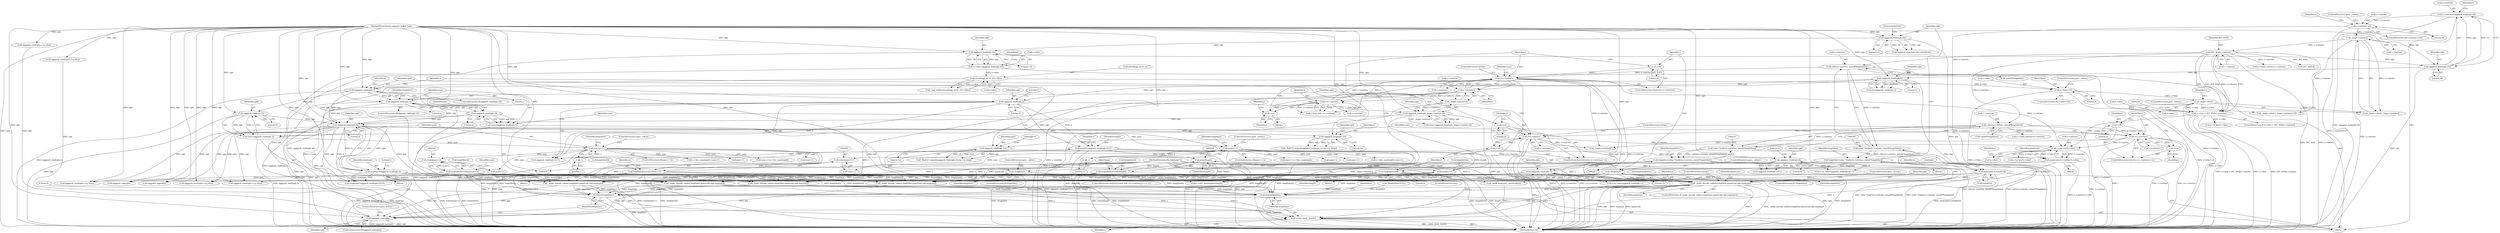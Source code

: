 digraph "1_Android_eeb4e45d5683f88488c083ecf142dc89bc3f0b47_8@pointer" {
"1000970" [label="(Call,_make_decode_table(s,lengthlist,quantvals,opb,maptype))"];
"1000143" [label="(Call,memset(s,0,sizeof(*s)))"];
"1000130" [label="(MethodParameterIn,codebook *s)"];
"1000404" [label="(Call,!lengthlist)"];
"1000392" [label="(Call,lengthlist=(char *)calloc(s->entries, sizeof(*lengthlist)))"];
"1000394" [label="(Call,(char *)calloc(s->entries, sizeof(*lengthlist)))"];
"1000396" [label="(Call,calloc(s->entries, sizeof(*lengthlist)))"];
"1000220" [label="(Call,INT_MAX/s->entries)"];
"1000209" [label="(Call,_ilog(s->entries))"];
"1000189" [label="(Call,s->entries<=0)"];
"1000181" [label="(Call,s->entries=oggpack_read(opb,24))"];
"1000185" [label="(Call,oggpack_read(opb,24))"];
"1000160" [label="(Call,oggpack_read(opb,16))"];
"1000151" [label="(Call,oggpack_read(opb,24))"];
"1000129" [label="(MethodParameterIn,oggpack_buffer *opb)"];
"1000350" [label="(Call,lengthlist[i]=(char)(num+1))"];
"1000354" [label="(Call,(char)(num+1))"];
"1000345" [label="(Call,num==-1)"];
"1000339" [label="(Call,num=oggpack_read(opb,5))"];
"1000341" [label="(Call,oggpack_read(opb,5))"];
"1000250" [label="(Call,oggpack_read(opb,1))"];
"1000229" [label="(Call,oggpack_read(opb,1))"];
"1000347" [label="(Call,-1)"];
"1000283" [label="(Call,lengthlist[i]=(char)(num+1))"];
"1000287" [label="(Call,(char)(num+1))"];
"1000278" [label="(Call,num==-1)"];
"1000272" [label="(Call,num=oggpack_read(opb,5))"];
"1000274" [label="(Call,oggpack_read(opb,5))"];
"1000267" [label="(Call,oggpack_read(opb,1))"];
"1000280" [label="(Call,-1)"];
"1000312" [label="(Call,lengthlist[i]=0)"];
"1000451" [label="(Call,lengthlist[i]=(char)length)"];
"1000455" [label="(Call,(char)length)"];
"1000378" [label="(Call,length=oggpack_read(opb,5)+1)"];
"1000381" [label="(Call,oggpack_read(opb,5))"];
"1000463" [label="(Call,length++)"];
"1000246" [label="(Call,!lengthlist)"];
"1000234" [label="(Call,lengthlist=(char *)calloc(s->entries, sizeof(*lengthlist)))"];
"1000236" [label="(Call,(char *)calloc(s->entries, sizeof(*lengthlist)))"];
"1000238" [label="(Call,calloc(s->entries, sizeof(*lengthlist)))"];
"1000902" [label="(Call,quantvals=s->entries*s->dim)"];
"1000904" [label="(Call,s->entries*s->dim)"];
"1000258" [label="(Call,i<s->entries)"];
"1000263" [label="(Call,i++)"];
"1000255" [label="(Call,i=0)"];
"1000330" [label="(Call,i<s->entries)"];
"1000335" [label="(Call,i++)"];
"1000327" [label="(Call,i=0)"];
"1000411" [label="(Call,i<s->entries)"];
"1000441" [label="(Call,i<s->entries)"];
"1000423" [label="(Call,s->entries-i)"];
"1000449" [label="(Call,i++)"];
"1000408" [label="(Call,i=0)"];
"1000216" [label="(Call,s->dim > INT_MAX/s->entries)"];
"1000205" [label="(Call,_ilog(s->dim))"];
"1000196" [label="(Call,s->dim<=0)"];
"1000168" [label="(Call,sizeof(ogg_int32_t)*s->dim)"];
"1000156" [label="(Call,s->dim=oggpack_read(opb,16))"];
"1000514" [label="(Call,oggpack_read(opb,1))"];
"1000506" [label="(Call,oggpack_read(opb,4))"];
"1000494" [label="(Call,oggpack_read(opb,32))"];
"1000482" [label="(Call,oggpack_read(opb,32))"];
"1000472" [label="(Call,oggpack_read(opb,4))"];
"1000420" [label="(Call,oggpack_read(opb,_ilog(s->entries-i)))"];
"1000422" [label="(Call,_ilog(s->entries-i))"];
"1000470" [label="(Call,maptype=oggpack_read(opb,4))"];
"1001157" [label="(Call,oggpack_eop(opb))"];
"1001160" [label="(Call,free(lengthlist))"];
"1001166" [label="(Call,vorbis_book_clear(s))"];
"1001168" [label="(Call,free(lengthlist))"];
"1000584" [label="(Call,_book_maptype1_quantvals(s))"];
"1000342" [label="(Identifier,opb)"];
"1000448" [label="(Identifier,j)"];
"1000316" [label="(Literal,0)"];
"1001160" [label="(Call,free(lengthlist))"];
"1000215" [label="(ControlStructure,if (s->dim > INT_MAX/s->entries))"];
"1000230" [label="(Identifier,opb)"];
"1000321" [label="(Identifier,s)"];
"1000222" [label="(Call,s->entries)"];
"1000153" [label="(Literal,24)"];
"1000350" [label="(Call,lengthlist[i]=(char)(num+1))"];
"1000235" [label="(Identifier,lengthlist)"];
"1000469" [label="(Call,(maptype=oggpack_read(opb,4))>0)"];
"1000236" [label="(Call,(char *)calloc(s->entries, sizeof(*lengthlist)))"];
"1000493" [label="(Call,_float32_unpack(oggpack_read(opb,32),&s->q_delp))"];
"1000472" [label="(Call,oggpack_read(opb,4))"];
"1000308" [label="(Call,num+1)"];
"1000458" [label="(Call,s->dec_maxlength=length)"];
"1000225" [label="(ControlStructure,goto _eofout;)"];
"1000247" [label="(Identifier,lengthlist)"];
"1000360" [label="(Call,num+1>s->dec_maxlength)"];
"1000506" [label="(Call,oggpack_read(opb,4))"];
"1000496" [label="(Literal,32)"];
"1001169" [label="(Identifier,lengthlist)"];
"1000216" [label="(Call,s->dim > INT_MAX/s->entries)"];
"1000400" [label="(Call,sizeof(*lengthlist))"];
"1000326" [label="(ControlStructure,for(i=0;i<s->entries;i++))"];
"1000171" [label="(Call,s->dim)"];
"1000154" [label="(Literal,0x564342)"];
"1000376" [label="(Block,)"];
"1000443" [label="(Call,s->entries)"];
"1000354" [label="(Call,(char)(num+1))"];
"1000234" [label="(Call,lengthlist=(char *)calloc(s->entries, sizeof(*lengthlist)))"];
"1000131" [label="(Block,)"];
"1000217" [label="(Call,s->dim)"];
"1000403" [label="(ControlStructure,if (!lengthlist))"];
"1000203" [label="(Call,_ilog(s->dim)+_ilog(s->entries)>24)"];
"1000250" [label="(Call,oggpack_read(opb,1))"];
"1000304" [label="(Call,s->dec_maxlength=num+1)"];
"1000285" [label="(Identifier,lengthlist)"];
"1000268" [label="(Identifier,opb)"];
"1000232" [label="(Block,)"];
"1000422" [label="(Call,_ilog(s->entries-i))"];
"1000471" [label="(Identifier,maptype)"];
"1000193" [label="(Literal,0)"];
"1000281" [label="(Literal,1)"];
"1000514" [label="(Call,oggpack_read(opb,1))"];
"1000145" [label="(Literal,0)"];
"1000392" [label="(Call,lengthlist=(char *)calloc(s->entries, sizeof(*lengthlist)))"];
"1000494" [label="(Call,oggpack_read(opb,32))"];
"1000277" [label="(ControlStructure,if(num==-1))"];
"1000255" [label="(Call,i=0)"];
"1000510" [label="(Call,s->q_seq=oggpack_read(opb,1))"];
"1000266" [label="(ControlStructure,if(oggpack_read(opb,1)))"];
"1000269" [label="(Literal,1)"];
"1000378" [label="(Call,length=oggpack_read(opb,5)+1)"];
"1000258" [label="(Call,i<s->entries)"];
"1000361" [label="(Call,num+1)"];
"1000455" [label="(Call,(char)length)"];
"1000413" [label="(Call,s->entries)"];
"1000406" [label="(ControlStructure,goto _eofout;)"];
"1000592" [label="(Call,s->q_bits*s->dim)"];
"1000473" [label="(Identifier,opb)"];
"1000396" [label="(Call,calloc(s->entries, sizeof(*lengthlist)))"];
"1000344" [label="(ControlStructure,if(num==-1))"];
"1000971" [label="(Identifier,s)"];
"1000345" [label="(Call,num==-1)"];
"1000420" [label="(Call,oggpack_read(opb,_ilog(s->entries-i)))"];
"1001021" [label="(Call,_make_decode_table(s,lengthlist,quantvals,opb,maptype))"];
"1000383" [label="(Literal,5)"];
"1000329" [label="(Literal,0)"];
"1001124" [label="(ControlStructure,break;)"];
"1000229" [label="(Call,oggpack_read(opb,1))"];
"1000272" [label="(Call,num=oggpack_read(opb,5))"];
"1000156" [label="(Call,s->dim=oggpack_read(opb,16))"];
"1000278" [label="(Call,num==-1)"];
"1000457" [label="(Identifier,length)"];
"1000335" [label="(Call,i++)"];
"1000501" [label="(Call,s->q_bits=oggpack_read(opb,4)+1)"];
"1000151" [label="(Call,oggpack_read(opb,24))"];
"1000446" [label="(Block,)"];
"1000495" [label="(Identifier,opb)"];
"1000348" [label="(Literal,1)"];
"1001161" [label="(Identifier,lengthlist)"];
"1000249" [label="(ControlStructure,if(oggpack_read(opb,1)))"];
"1000903" [label="(Identifier,quantvals)"];
"1000314" [label="(Identifier,lengthlist)"];
"1000347" [label="(Call,-1)"];
"1000836" [label="(Call,oggpack_eop(opb))"];
"1000165" [label="(Identifier,s)"];
"1001159" [label="(ControlStructure,goto _eofout;)"];
"1000187" [label="(Literal,24)"];
"1000573" [label="(Call,_make_decode_table(s,lengthlist,quantvals,opb,maptype))"];
"1000421" [label="(Identifier,opb)"];
"1000790" [label="(Call,oggpack_read(opb,s->q_bits))"];
"1000280" [label="(Call,-1)"];
"1000270" [label="(Block,)"];
"1000343" [label="(Literal,5)"];
"1000332" [label="(Call,s->entries)"];
"1000451" [label="(Call,lengthlist[i]=(char)length)"];
"1000679" [label="(Call,oggpack_read(opb,s->q_bits))"];
"1000264" [label="(Identifier,i)"];
"1000452" [label="(Call,lengthlist[i])"];
"1000393" [label="(Identifier,lengthlist)"];
"1000161" [label="(Identifier,opb)"];
"1000346" [label="(Identifier,num)"];
"1001177" [label="(MethodReturn,int)"];
"1000405" [label="(Identifier,lengthlist)"];
"1000182" [label="(Call,s->entries)"];
"1000381" [label="(Call,oggpack_read(opb,5))"];
"1000231" [label="(Literal,1)"];
"1000273" [label="(Identifier,num)"];
"1000464" [label="(Identifier,length)"];
"1000336" [label="(Identifier,i)"];
"1001163" [label="(Literal,0)"];
"1000130" [label="(MethodParameterIn,codebook *s)"];
"1000194" [label="(ControlStructure,goto _eofout;)"];
"1000129" [label="(MethodParameterIn,oggpack_buffer *opb)"];
"1000289" [label="(Call,num+1)"];
"1000407" [label="(ControlStructure,for(i=0;i<s->entries;))"];
"1000205" [label="(Call,_ilog(s->dim))"];
"1000284" [label="(Call,lengthlist[i])"];
"1000409" [label="(Identifier,i)"];
"1001166" [label="(Call,vorbis_book_clear(s))"];
"1000416" [label="(Block,)"];
"1000206" [label="(Call,s->dim)"];
"1001167" [label="(Identifier,s)"];
"1000211" [label="(Identifier,s)"];
"1000196" [label="(Call,s->dim<=0)"];
"1000152" [label="(Identifier,opb)"];
"1000424" [label="(Call,s->entries)"];
"1001168" [label="(Call,free(lengthlist))"];
"1000185" [label="(Call,oggpack_read(opb,24))"];
"1000474" [label="(Literal,4)"];
"1000475" [label="(Literal,0)"];
"1000221" [label="(Identifier,INT_MAX)"];
"1000340" [label="(Identifier,num)"];
"1000168" [label="(Call,sizeof(ogg_int32_t)*s->dim)"];
"1001172" [label="(Identifier,s)"];
"1000397" [label="(Call,s->entries)"];
"1000411" [label="(Call,i<s->entries)"];
"1000893" [label="(Call,_make_decode_table(s,lengthlist,quantvals,opb,maptype))"];
"1000830" [label="(Call,oggpack_read(opb,s->q_bits))"];
"1000220" [label="(Call,INT_MAX/s->entries)"];
"1000188" [label="(ControlStructure,if(s->entries<=0))"];
"1000463" [label="(Call,length++)"];
"1000259" [label="(Identifier,i)"];
"1000499" [label="(Identifier,s)"];
"1000419" [label="(Identifier,num)"];
"1000189" [label="(Call,s->entries<=0)"];
"1000162" [label="(Literal,16)"];
"1000902" [label="(Call,quantvals=s->entries*s->dim)"];
"1000283" [label="(Call,lengthlist[i]=(char)(num+1))"];
"1000367" [label="(Call,s->dec_maxlength=num+1)"];
"1000297" [label="(Call,num+1>s->dec_maxlength)"];
"1000973" [label="(Identifier,quantvals)"];
"1000470" [label="(Call,maptype=oggpack_read(opb,4))"];
"1000484" [label="(Literal,32)"];
"1000267" [label="(Call,oggpack_read(opb,1))"];
"1000294" [label="(Identifier,s)"];
"1000533" [label="(Block,)"];
"1000245" [label="(ControlStructure,if(!lengthlist))"];
"1000254" [label="(ControlStructure,for(i=0;i<s->entries;i++))"];
"1000915" [label="(Call,s->q_bits*s->dim)"];
"1000276" [label="(Literal,5)"];
"1000545" [label="(Call,_ilog(s->entries))"];
"1000439" [label="(Identifier,j)"];
"1000146" [label="(Call,sizeof(*s))"];
"1000150" [label="(Call,oggpack_read(opb,24)!=0x564342)"];
"1000190" [label="(Call,s->entries)"];
"1000279" [label="(Identifier,num)"];
"1000311" [label="(ControlStructure,else)"];
"1000387" [label="(Identifier,s)"];
"1000191" [label="(Identifier,s)"];
"1000327" [label="(Call,i=0)"];
"1000408" [label="(Call,i=0)"];
"1000385" [label="(Call,s->used_entries=s->entries)"];
"1000341" [label="(Call,oggpack_read(opb,5))"];
"1000433" [label="(ControlStructure,for(j=0;j<num && i<s->entries;j++,i++))"];
"1000465" [label="(ControlStructure,break;)"];
"1000437" [label="(Call,j<num && i<s->entries)"];
"1000169" [label="(Call,sizeof(ogg_int32_t))"];
"1000970" [label="(Call,_make_decode_table(s,lengthlist,quantvals,opb,maptype))"];
"1000207" [label="(Identifier,s)"];
"1000507" [label="(Identifier,opb)"];
"1000210" [label="(Call,s->entries)"];
"1000483" [label="(Identifier,opb)"];
"1000256" [label="(Identifier,i)"];
"1000337" [label="(Block,)"];
"1000160" [label="(Call,oggpack_read(opb,16))"];
"1000157" [label="(Call,s->dim)"];
"1000246" [label="(Call,!lengthlist)"];
"1000239" [label="(Call,s->entries)"];
"1000275" [label="(Identifier,opb)"];
"1000351" [label="(Call,lengthlist[i])"];
"1000382" [label="(Identifier,opb)"];
"1000195" [label="(ControlStructure,if(s->dim<=0))"];
"1000516" [label="(Literal,1)"];
"1000238" [label="(Call,calloc(s->entries, sizeof(*lengthlist)))"];
"1001158" [label="(Identifier,opb)"];
"1000976" [label="(ControlStructure,goto _errout;)"];
"1000356" [label="(Call,num+1)"];
"1000282" [label="(ControlStructure,goto _eofout;)"];
"1001119" [label="(Call,oggpack_read(opb,s->q_bits))"];
"1000362" [label="(Identifier,num)"];
"1000181" [label="(Call,s->entries=oggpack_read(opb,24))"];
"1000227" [label="(Call,(int)oggpack_read(opb,1))"];
"1000167" [label="(Call,_ogg_malloc(sizeof(ogg_int32_t)*s->dim))"];
"1000410" [label="(Literal,0)"];
"1000209" [label="(Call,_ilog(s->entries))"];
"1000394" [label="(Call,(char *)calloc(s->entries, sizeof(*lengthlist)))"];
"1000133" [label="(Call,*lengthlist=NULL)"];
"1000404" [label="(Call,!lengthlist)"];
"1000204" [label="(Call,_ilog(s->dim)+_ilog(s->entries))"];
"1000352" [label="(Identifier,lengthlist)"];
"1000974" [label="(Identifier,opb)"];
"1000186" [label="(Identifier,opb)"];
"1000349" [label="(ControlStructure,goto _eofout;)"];
"1000975" [label="(Identifier,maptype)"];
"1000904" [label="(Call,s->entries*s->dim)"];
"1000380" [label="(Call,oggpack_read(opb,5)+1)"];
"1000263" [label="(Call,i++)"];
"1000330" [label="(Call,i<s->entries)"];
"1000257" [label="(Literal,0)"];
"1000449" [label="(Call,i++)"];
"1000482" [label="(Call,oggpack_read(opb,32))"];
"1000312" [label="(Call,lengthlist[i]=0)"];
"1000908" [label="(Call,s->dim)"];
"1000905" [label="(Call,s->entries)"];
"1000384" [label="(Literal,1)"];
"1000328" [label="(Identifier,i)"];
"1000969" [label="(ControlStructure,if(_make_decode_table(s,lengthlist,quantvals,opb,maptype)))"];
"1000379" [label="(Identifier,length)"];
"1001157" [label="(Call,oggpack_eop(opb))"];
"1000252" [label="(Literal,1)"];
"1000339" [label="(Call,num=oggpack_read(opb,5))"];
"1000685" [label="(Call,oggpack_eop(opb))"];
"1000298" [label="(Call,num+1)"];
"1000313" [label="(Call,lengthlist[i])"];
"1000508" [label="(Literal,4)"];
"1000144" [label="(Identifier,s)"];
"1000371" [label="(Call,num+1)"];
"1000487" [label="(Identifier,s)"];
"1000441" [label="(Call,i<s->entries)"];
"1000201" [label="(ControlStructure,goto _eofout;)"];
"1000260" [label="(Call,s->entries)"];
"1000442" [label="(Identifier,i)"];
"1000427" [label="(Identifier,i)"];
"1000242" [label="(Call,sizeof(*lengthlist))"];
"1000509" [label="(Literal,1)"];
"1000319" [label="(Call,s->used_entries=s->entries)"];
"1000607" [label="(Call,INT_MAX-8)"];
"1000374" [label="(ControlStructure,break;)"];
"1000331" [label="(Identifier,i)"];
"1000274" [label="(Call,oggpack_read(opb,5))"];
"1000733" [label="(Call,_make_decode_table(s,lengthlist,quantvals,opb,maptype))"];
"1000505" [label="(Call,oggpack_read(opb,4)+1)"];
"1000287" [label="(Call,(char)(num+1))"];
"1000917" [label="(Identifier,s)"];
"1000423" [label="(Call,s->entries-i)"];
"1001087" [label="(Call,oggpack_read(opb,s->q_bits))"];
"1000198" [label="(Identifier,s)"];
"1000251" [label="(Identifier,opb)"];
"1000200" [label="(Literal,0)"];
"1000197" [label="(Call,s->dim)"];
"1000450" [label="(Identifier,i)"];
"1001156" [label="(ControlStructure,if(oggpack_eop(opb)))"];
"1000248" [label="(ControlStructure,goto _eofout;)"];
"1000481" [label="(Call,_float32_unpack(oggpack_read(opb,32),&s->q_minp))"];
"1000515" [label="(Identifier,opb)"];
"1000972" [label="(Identifier,lengthlist)"];
"1000418" [label="(Call,num=oggpack_read(opb,_ilog(s->entries-i)))"];
"1000412" [label="(Identifier,i)"];
"1000143" [label="(Call,memset(s,0,sizeof(*s)))"];
"1000970" -> "1000969"  [label="AST: "];
"1000970" -> "1000975"  [label="CFG: "];
"1000971" -> "1000970"  [label="AST: "];
"1000972" -> "1000970"  [label="AST: "];
"1000973" -> "1000970"  [label="AST: "];
"1000974" -> "1000970"  [label="AST: "];
"1000975" -> "1000970"  [label="AST: "];
"1000976" -> "1000970"  [label="CFG: "];
"1001124" -> "1000970"  [label="CFG: "];
"1000970" -> "1001177"  [label="DDG: opb"];
"1000970" -> "1001177"  [label="DDG: maptype"];
"1000970" -> "1001177"  [label="DDG: quantvals"];
"1000970" -> "1001177"  [label="DDG: s"];
"1000970" -> "1001177"  [label="DDG: _make_decode_table(s,lengthlist,quantvals,opb,maptype)"];
"1000143" -> "1000970"  [label="DDG: s"];
"1000130" -> "1000970"  [label="DDG: s"];
"1000404" -> "1000970"  [label="DDG: lengthlist"];
"1000350" -> "1000970"  [label="DDG: lengthlist[i]"];
"1000283" -> "1000970"  [label="DDG: lengthlist[i]"];
"1000312" -> "1000970"  [label="DDG: lengthlist[i]"];
"1000451" -> "1000970"  [label="DDG: lengthlist[i]"];
"1000246" -> "1000970"  [label="DDG: lengthlist"];
"1000902" -> "1000970"  [label="DDG: quantvals"];
"1000514" -> "1000970"  [label="DDG: opb"];
"1000472" -> "1000970"  [label="DDG: opb"];
"1000129" -> "1000970"  [label="DDG: opb"];
"1000470" -> "1000970"  [label="DDG: maptype"];
"1000970" -> "1001157"  [label="DDG: opb"];
"1000970" -> "1001160"  [label="DDG: lengthlist"];
"1000970" -> "1001166"  [label="DDG: s"];
"1000970" -> "1001168"  [label="DDG: lengthlist"];
"1000143" -> "1000131"  [label="AST: "];
"1000143" -> "1000146"  [label="CFG: "];
"1000144" -> "1000143"  [label="AST: "];
"1000145" -> "1000143"  [label="AST: "];
"1000146" -> "1000143"  [label="AST: "];
"1000152" -> "1000143"  [label="CFG: "];
"1000143" -> "1001177"  [label="DDG: memset(s,0,sizeof(*s))"];
"1000130" -> "1000143"  [label="DDG: s"];
"1000143" -> "1000573"  [label="DDG: s"];
"1000143" -> "1000584"  [label="DDG: s"];
"1000143" -> "1001021"  [label="DDG: s"];
"1000143" -> "1001166"  [label="DDG: s"];
"1000130" -> "1000128"  [label="AST: "];
"1000130" -> "1001177"  [label="DDG: s"];
"1000130" -> "1000573"  [label="DDG: s"];
"1000130" -> "1000584"  [label="DDG: s"];
"1000130" -> "1000733"  [label="DDG: s"];
"1000130" -> "1000893"  [label="DDG: s"];
"1000130" -> "1001021"  [label="DDG: s"];
"1000130" -> "1001166"  [label="DDG: s"];
"1000404" -> "1000403"  [label="AST: "];
"1000404" -> "1000405"  [label="CFG: "];
"1000405" -> "1000404"  [label="AST: "];
"1000406" -> "1000404"  [label="CFG: "];
"1000409" -> "1000404"  [label="CFG: "];
"1000404" -> "1001177"  [label="DDG: !lengthlist"];
"1000392" -> "1000404"  [label="DDG: lengthlist"];
"1000404" -> "1000573"  [label="DDG: lengthlist"];
"1000404" -> "1000733"  [label="DDG: lengthlist"];
"1000404" -> "1000893"  [label="DDG: lengthlist"];
"1000404" -> "1001021"  [label="DDG: lengthlist"];
"1000404" -> "1001168"  [label="DDG: lengthlist"];
"1000392" -> "1000376"  [label="AST: "];
"1000392" -> "1000394"  [label="CFG: "];
"1000393" -> "1000392"  [label="AST: "];
"1000394" -> "1000392"  [label="AST: "];
"1000405" -> "1000392"  [label="CFG: "];
"1000392" -> "1001177"  [label="DDG: (char *)calloc(s->entries, sizeof(*lengthlist))"];
"1000394" -> "1000392"  [label="DDG: calloc(s->entries, sizeof(*lengthlist))"];
"1000394" -> "1000396"  [label="CFG: "];
"1000395" -> "1000394"  [label="AST: "];
"1000396" -> "1000394"  [label="AST: "];
"1000394" -> "1001177"  [label="DDG: calloc(s->entries, sizeof(*lengthlist))"];
"1000396" -> "1000394"  [label="DDG: s->entries"];
"1000396" -> "1000400"  [label="CFG: "];
"1000397" -> "1000396"  [label="AST: "];
"1000400" -> "1000396"  [label="AST: "];
"1000396" -> "1001177"  [label="DDG: s->entries"];
"1000220" -> "1000396"  [label="DDG: s->entries"];
"1000396" -> "1000411"  [label="DDG: s->entries"];
"1000220" -> "1000216"  [label="AST: "];
"1000220" -> "1000222"  [label="CFG: "];
"1000221" -> "1000220"  [label="AST: "];
"1000222" -> "1000220"  [label="AST: "];
"1000216" -> "1000220"  [label="CFG: "];
"1000220" -> "1001177"  [label="DDG: INT_MAX"];
"1000220" -> "1001177"  [label="DDG: s->entries"];
"1000220" -> "1000216"  [label="DDG: INT_MAX"];
"1000220" -> "1000216"  [label="DDG: s->entries"];
"1000209" -> "1000220"  [label="DDG: s->entries"];
"1000220" -> "1000238"  [label="DDG: s->entries"];
"1000220" -> "1000385"  [label="DDG: s->entries"];
"1000220" -> "1000607"  [label="DDG: INT_MAX"];
"1000209" -> "1000204"  [label="AST: "];
"1000209" -> "1000210"  [label="CFG: "];
"1000210" -> "1000209"  [label="AST: "];
"1000204" -> "1000209"  [label="CFG: "];
"1000209" -> "1001177"  [label="DDG: s->entries"];
"1000209" -> "1000203"  [label="DDG: s->entries"];
"1000209" -> "1000204"  [label="DDG: s->entries"];
"1000189" -> "1000209"  [label="DDG: s->entries"];
"1000189" -> "1000188"  [label="AST: "];
"1000189" -> "1000193"  [label="CFG: "];
"1000190" -> "1000189"  [label="AST: "];
"1000193" -> "1000189"  [label="AST: "];
"1000194" -> "1000189"  [label="CFG: "];
"1000198" -> "1000189"  [label="CFG: "];
"1000189" -> "1001177"  [label="DDG: s->entries"];
"1000189" -> "1001177"  [label="DDG: s->entries<=0"];
"1000181" -> "1000189"  [label="DDG: s->entries"];
"1000181" -> "1000131"  [label="AST: "];
"1000181" -> "1000185"  [label="CFG: "];
"1000182" -> "1000181"  [label="AST: "];
"1000185" -> "1000181"  [label="AST: "];
"1000191" -> "1000181"  [label="CFG: "];
"1000181" -> "1001177"  [label="DDG: oggpack_read(opb,24)"];
"1000185" -> "1000181"  [label="DDG: opb"];
"1000185" -> "1000181"  [label="DDG: 24"];
"1000185" -> "1000187"  [label="CFG: "];
"1000186" -> "1000185"  [label="AST: "];
"1000187" -> "1000185"  [label="AST: "];
"1000185" -> "1001177"  [label="DDG: opb"];
"1000160" -> "1000185"  [label="DDG: opb"];
"1000129" -> "1000185"  [label="DDG: opb"];
"1000185" -> "1000229"  [label="DDG: opb"];
"1000160" -> "1000156"  [label="AST: "];
"1000160" -> "1000162"  [label="CFG: "];
"1000161" -> "1000160"  [label="AST: "];
"1000162" -> "1000160"  [label="AST: "];
"1000156" -> "1000160"  [label="CFG: "];
"1000160" -> "1001177"  [label="DDG: opb"];
"1000160" -> "1000156"  [label="DDG: opb"];
"1000160" -> "1000156"  [label="DDG: 16"];
"1000151" -> "1000160"  [label="DDG: opb"];
"1000129" -> "1000160"  [label="DDG: opb"];
"1000151" -> "1000150"  [label="AST: "];
"1000151" -> "1000153"  [label="CFG: "];
"1000152" -> "1000151"  [label="AST: "];
"1000153" -> "1000151"  [label="AST: "];
"1000154" -> "1000151"  [label="CFG: "];
"1000151" -> "1001177"  [label="DDG: opb"];
"1000151" -> "1000150"  [label="DDG: opb"];
"1000151" -> "1000150"  [label="DDG: 24"];
"1000129" -> "1000151"  [label="DDG: opb"];
"1000129" -> "1000128"  [label="AST: "];
"1000129" -> "1001177"  [label="DDG: opb"];
"1000129" -> "1000229"  [label="DDG: opb"];
"1000129" -> "1000250"  [label="DDG: opb"];
"1000129" -> "1000267"  [label="DDG: opb"];
"1000129" -> "1000274"  [label="DDG: opb"];
"1000129" -> "1000341"  [label="DDG: opb"];
"1000129" -> "1000381"  [label="DDG: opb"];
"1000129" -> "1000420"  [label="DDG: opb"];
"1000129" -> "1000472"  [label="DDG: opb"];
"1000129" -> "1000482"  [label="DDG: opb"];
"1000129" -> "1000494"  [label="DDG: opb"];
"1000129" -> "1000506"  [label="DDG: opb"];
"1000129" -> "1000514"  [label="DDG: opb"];
"1000129" -> "1000573"  [label="DDG: opb"];
"1000129" -> "1000679"  [label="DDG: opb"];
"1000129" -> "1000685"  [label="DDG: opb"];
"1000129" -> "1000733"  [label="DDG: opb"];
"1000129" -> "1000790"  [label="DDG: opb"];
"1000129" -> "1000830"  [label="DDG: opb"];
"1000129" -> "1000836"  [label="DDG: opb"];
"1000129" -> "1000893"  [label="DDG: opb"];
"1000129" -> "1001021"  [label="DDG: opb"];
"1000129" -> "1001087"  [label="DDG: opb"];
"1000129" -> "1001119"  [label="DDG: opb"];
"1000129" -> "1001157"  [label="DDG: opb"];
"1000350" -> "1000337"  [label="AST: "];
"1000350" -> "1000354"  [label="CFG: "];
"1000351" -> "1000350"  [label="AST: "];
"1000354" -> "1000350"  [label="AST: "];
"1000362" -> "1000350"  [label="CFG: "];
"1000350" -> "1001177"  [label="DDG: lengthlist[i]"];
"1000350" -> "1001177"  [label="DDG: (char)(num+1)"];
"1000354" -> "1000350"  [label="DDG: num+1"];
"1000350" -> "1000573"  [label="DDG: lengthlist[i]"];
"1000350" -> "1000733"  [label="DDG: lengthlist[i]"];
"1000350" -> "1000893"  [label="DDG: lengthlist[i]"];
"1000350" -> "1001021"  [label="DDG: lengthlist[i]"];
"1000350" -> "1001160"  [label="DDG: lengthlist[i]"];
"1000350" -> "1001168"  [label="DDG: lengthlist[i]"];
"1000354" -> "1000356"  [label="CFG: "];
"1000355" -> "1000354"  [label="AST: "];
"1000356" -> "1000354"  [label="AST: "];
"1000345" -> "1000354"  [label="DDG: num"];
"1000345" -> "1000344"  [label="AST: "];
"1000345" -> "1000347"  [label="CFG: "];
"1000346" -> "1000345"  [label="AST: "];
"1000347" -> "1000345"  [label="AST: "];
"1000349" -> "1000345"  [label="CFG: "];
"1000352" -> "1000345"  [label="CFG: "];
"1000345" -> "1001177"  [label="DDG: -1"];
"1000345" -> "1001177"  [label="DDG: num"];
"1000345" -> "1001177"  [label="DDG: num==-1"];
"1000339" -> "1000345"  [label="DDG: num"];
"1000347" -> "1000345"  [label="DDG: 1"];
"1000345" -> "1000356"  [label="DDG: num"];
"1000345" -> "1000360"  [label="DDG: num"];
"1000345" -> "1000361"  [label="DDG: num"];
"1000345" -> "1000367"  [label="DDG: num"];
"1000345" -> "1000371"  [label="DDG: num"];
"1000339" -> "1000337"  [label="AST: "];
"1000339" -> "1000341"  [label="CFG: "];
"1000340" -> "1000339"  [label="AST: "];
"1000341" -> "1000339"  [label="AST: "];
"1000346" -> "1000339"  [label="CFG: "];
"1000339" -> "1001177"  [label="DDG: oggpack_read(opb,5)"];
"1000341" -> "1000339"  [label="DDG: opb"];
"1000341" -> "1000339"  [label="DDG: 5"];
"1000341" -> "1000343"  [label="CFG: "];
"1000342" -> "1000341"  [label="AST: "];
"1000343" -> "1000341"  [label="AST: "];
"1000341" -> "1001177"  [label="DDG: opb"];
"1000250" -> "1000341"  [label="DDG: opb"];
"1000341" -> "1000472"  [label="DDG: opb"];
"1000250" -> "1000249"  [label="AST: "];
"1000250" -> "1000252"  [label="CFG: "];
"1000251" -> "1000250"  [label="AST: "];
"1000252" -> "1000250"  [label="AST: "];
"1000256" -> "1000250"  [label="CFG: "];
"1000321" -> "1000250"  [label="CFG: "];
"1000250" -> "1001177"  [label="DDG: oggpack_read(opb,1)"];
"1000229" -> "1000250"  [label="DDG: opb"];
"1000250" -> "1000267"  [label="DDG: opb"];
"1000250" -> "1000472"  [label="DDG: opb"];
"1000229" -> "1000227"  [label="AST: "];
"1000229" -> "1000231"  [label="CFG: "];
"1000230" -> "1000229"  [label="AST: "];
"1000231" -> "1000229"  [label="AST: "];
"1000227" -> "1000229"  [label="CFG: "];
"1000229" -> "1001177"  [label="DDG: opb"];
"1000229" -> "1000227"  [label="DDG: opb"];
"1000229" -> "1000227"  [label="DDG: 1"];
"1000229" -> "1000381"  [label="DDG: opb"];
"1000347" -> "1000348"  [label="CFG: "];
"1000348" -> "1000347"  [label="AST: "];
"1000283" -> "1000270"  [label="AST: "];
"1000283" -> "1000287"  [label="CFG: "];
"1000284" -> "1000283"  [label="AST: "];
"1000287" -> "1000283"  [label="AST: "];
"1000294" -> "1000283"  [label="CFG: "];
"1000283" -> "1001177"  [label="DDG: lengthlist[i]"];
"1000283" -> "1001177"  [label="DDG: (char)(num+1)"];
"1000287" -> "1000283"  [label="DDG: num+1"];
"1000283" -> "1000573"  [label="DDG: lengthlist[i]"];
"1000283" -> "1000733"  [label="DDG: lengthlist[i]"];
"1000283" -> "1000893"  [label="DDG: lengthlist[i]"];
"1000283" -> "1001021"  [label="DDG: lengthlist[i]"];
"1000283" -> "1001160"  [label="DDG: lengthlist[i]"];
"1000283" -> "1001168"  [label="DDG: lengthlist[i]"];
"1000287" -> "1000289"  [label="CFG: "];
"1000288" -> "1000287"  [label="AST: "];
"1000289" -> "1000287"  [label="AST: "];
"1000278" -> "1000287"  [label="DDG: num"];
"1000278" -> "1000277"  [label="AST: "];
"1000278" -> "1000280"  [label="CFG: "];
"1000279" -> "1000278"  [label="AST: "];
"1000280" -> "1000278"  [label="AST: "];
"1000282" -> "1000278"  [label="CFG: "];
"1000285" -> "1000278"  [label="CFG: "];
"1000278" -> "1001177"  [label="DDG: -1"];
"1000278" -> "1001177"  [label="DDG: num==-1"];
"1000278" -> "1001177"  [label="DDG: num"];
"1000272" -> "1000278"  [label="DDG: num"];
"1000280" -> "1000278"  [label="DDG: 1"];
"1000278" -> "1000289"  [label="DDG: num"];
"1000278" -> "1000297"  [label="DDG: num"];
"1000278" -> "1000298"  [label="DDG: num"];
"1000278" -> "1000304"  [label="DDG: num"];
"1000278" -> "1000308"  [label="DDG: num"];
"1000272" -> "1000270"  [label="AST: "];
"1000272" -> "1000274"  [label="CFG: "];
"1000273" -> "1000272"  [label="AST: "];
"1000274" -> "1000272"  [label="AST: "];
"1000279" -> "1000272"  [label="CFG: "];
"1000272" -> "1001177"  [label="DDG: oggpack_read(opb,5)"];
"1000274" -> "1000272"  [label="DDG: opb"];
"1000274" -> "1000272"  [label="DDG: 5"];
"1000274" -> "1000276"  [label="CFG: "];
"1000275" -> "1000274"  [label="AST: "];
"1000276" -> "1000274"  [label="AST: "];
"1000274" -> "1001177"  [label="DDG: opb"];
"1000274" -> "1000267"  [label="DDG: opb"];
"1000267" -> "1000274"  [label="DDG: opb"];
"1000274" -> "1000472"  [label="DDG: opb"];
"1000267" -> "1000266"  [label="AST: "];
"1000267" -> "1000269"  [label="CFG: "];
"1000268" -> "1000267"  [label="AST: "];
"1000269" -> "1000267"  [label="AST: "];
"1000273" -> "1000267"  [label="CFG: "];
"1000314" -> "1000267"  [label="CFG: "];
"1000267" -> "1001177"  [label="DDG: oggpack_read(opb,1)"];
"1000267" -> "1000472"  [label="DDG: opb"];
"1000280" -> "1000281"  [label="CFG: "];
"1000281" -> "1000280"  [label="AST: "];
"1000312" -> "1000311"  [label="AST: "];
"1000312" -> "1000316"  [label="CFG: "];
"1000313" -> "1000312"  [label="AST: "];
"1000316" -> "1000312"  [label="AST: "];
"1000264" -> "1000312"  [label="CFG: "];
"1000312" -> "1001177"  [label="DDG: lengthlist[i]"];
"1000312" -> "1000573"  [label="DDG: lengthlist[i]"];
"1000312" -> "1000733"  [label="DDG: lengthlist[i]"];
"1000312" -> "1000893"  [label="DDG: lengthlist[i]"];
"1000312" -> "1001021"  [label="DDG: lengthlist[i]"];
"1000312" -> "1001160"  [label="DDG: lengthlist[i]"];
"1000312" -> "1001168"  [label="DDG: lengthlist[i]"];
"1000451" -> "1000433"  [label="AST: "];
"1000451" -> "1000455"  [label="CFG: "];
"1000452" -> "1000451"  [label="AST: "];
"1000455" -> "1000451"  [label="AST: "];
"1000448" -> "1000451"  [label="CFG: "];
"1000451" -> "1001177"  [label="DDG: (char)length"];
"1000451" -> "1001177"  [label="DDG: lengthlist[i]"];
"1000455" -> "1000451"  [label="DDG: length"];
"1000451" -> "1000573"  [label="DDG: lengthlist[i]"];
"1000451" -> "1000733"  [label="DDG: lengthlist[i]"];
"1000451" -> "1000893"  [label="DDG: lengthlist[i]"];
"1000451" -> "1001021"  [label="DDG: lengthlist[i]"];
"1000451" -> "1001160"  [label="DDG: lengthlist[i]"];
"1000451" -> "1001168"  [label="DDG: lengthlist[i]"];
"1000455" -> "1000457"  [label="CFG: "];
"1000456" -> "1000455"  [label="AST: "];
"1000457" -> "1000455"  [label="AST: "];
"1000378" -> "1000455"  [label="DDG: length"];
"1000463" -> "1000455"  [label="DDG: length"];
"1000455" -> "1000458"  [label="DDG: length"];
"1000455" -> "1000463"  [label="DDG: length"];
"1000378" -> "1000376"  [label="AST: "];
"1000378" -> "1000380"  [label="CFG: "];
"1000379" -> "1000378"  [label="AST: "];
"1000380" -> "1000378"  [label="AST: "];
"1000387" -> "1000378"  [label="CFG: "];
"1000378" -> "1001177"  [label="DDG: oggpack_read(opb,5)+1"];
"1000378" -> "1001177"  [label="DDG: length"];
"1000381" -> "1000378"  [label="DDG: opb"];
"1000381" -> "1000378"  [label="DDG: 5"];
"1000378" -> "1000458"  [label="DDG: length"];
"1000378" -> "1000463"  [label="DDG: length"];
"1000381" -> "1000380"  [label="AST: "];
"1000381" -> "1000383"  [label="CFG: "];
"1000382" -> "1000381"  [label="AST: "];
"1000383" -> "1000381"  [label="AST: "];
"1000384" -> "1000381"  [label="CFG: "];
"1000381" -> "1001177"  [label="DDG: opb"];
"1000381" -> "1000380"  [label="DDG: opb"];
"1000381" -> "1000380"  [label="DDG: 5"];
"1000381" -> "1000420"  [label="DDG: opb"];
"1000381" -> "1000472"  [label="DDG: opb"];
"1000463" -> "1000416"  [label="AST: "];
"1000463" -> "1000464"  [label="CFG: "];
"1000464" -> "1000463"  [label="AST: "];
"1000412" -> "1000463"  [label="CFG: "];
"1000463" -> "1001177"  [label="DDG: length"];
"1000463" -> "1000458"  [label="DDG: length"];
"1000246" -> "1000245"  [label="AST: "];
"1000246" -> "1000247"  [label="CFG: "];
"1000247" -> "1000246"  [label="AST: "];
"1000248" -> "1000246"  [label="CFG: "];
"1000251" -> "1000246"  [label="CFG: "];
"1000246" -> "1001177"  [label="DDG: !lengthlist"];
"1000234" -> "1000246"  [label="DDG: lengthlist"];
"1000246" -> "1000573"  [label="DDG: lengthlist"];
"1000246" -> "1000733"  [label="DDG: lengthlist"];
"1000246" -> "1000893"  [label="DDG: lengthlist"];
"1000246" -> "1001021"  [label="DDG: lengthlist"];
"1000246" -> "1001168"  [label="DDG: lengthlist"];
"1000234" -> "1000232"  [label="AST: "];
"1000234" -> "1000236"  [label="CFG: "];
"1000235" -> "1000234"  [label="AST: "];
"1000236" -> "1000234"  [label="AST: "];
"1000247" -> "1000234"  [label="CFG: "];
"1000234" -> "1001177"  [label="DDG: (char *)calloc(s->entries, sizeof(*lengthlist))"];
"1000236" -> "1000234"  [label="DDG: calloc(s->entries, sizeof(*lengthlist))"];
"1000236" -> "1000238"  [label="CFG: "];
"1000237" -> "1000236"  [label="AST: "];
"1000238" -> "1000236"  [label="AST: "];
"1000236" -> "1001177"  [label="DDG: calloc(s->entries, sizeof(*lengthlist))"];
"1000238" -> "1000236"  [label="DDG: s->entries"];
"1000238" -> "1000242"  [label="CFG: "];
"1000239" -> "1000238"  [label="AST: "];
"1000242" -> "1000238"  [label="AST: "];
"1000238" -> "1001177"  [label="DDG: s->entries"];
"1000238" -> "1000258"  [label="DDG: s->entries"];
"1000238" -> "1000319"  [label="DDG: s->entries"];
"1000238" -> "1000330"  [label="DDG: s->entries"];
"1000902" -> "1000533"  [label="AST: "];
"1000902" -> "1000904"  [label="CFG: "];
"1000903" -> "1000902"  [label="AST: "];
"1000904" -> "1000902"  [label="AST: "];
"1000917" -> "1000902"  [label="CFG: "];
"1000902" -> "1001177"  [label="DDG: s->entries*s->dim"];
"1000904" -> "1000902"  [label="DDG: s->entries"];
"1000904" -> "1000902"  [label="DDG: s->dim"];
"1000902" -> "1001021"  [label="DDG: quantvals"];
"1000904" -> "1000908"  [label="CFG: "];
"1000905" -> "1000904"  [label="AST: "];
"1000908" -> "1000904"  [label="AST: "];
"1000904" -> "1001177"  [label="DDG: s->entries"];
"1000258" -> "1000904"  [label="DDG: s->entries"];
"1000330" -> "1000904"  [label="DDG: s->entries"];
"1000411" -> "1000904"  [label="DDG: s->entries"];
"1000216" -> "1000904"  [label="DDG: s->dim"];
"1000904" -> "1000915"  [label="DDG: s->dim"];
"1000258" -> "1000254"  [label="AST: "];
"1000258" -> "1000260"  [label="CFG: "];
"1000259" -> "1000258"  [label="AST: "];
"1000260" -> "1000258"  [label="AST: "];
"1000268" -> "1000258"  [label="CFG: "];
"1000374" -> "1000258"  [label="CFG: "];
"1000258" -> "1001177"  [label="DDG: i"];
"1000258" -> "1001177"  [label="DDG: s->entries"];
"1000258" -> "1001177"  [label="DDG: i<s->entries"];
"1000263" -> "1000258"  [label="DDG: i"];
"1000255" -> "1000258"  [label="DDG: i"];
"1000258" -> "1000263"  [label="DDG: i"];
"1000258" -> "1000545"  [label="DDG: s->entries"];
"1000263" -> "1000254"  [label="AST: "];
"1000263" -> "1000264"  [label="CFG: "];
"1000264" -> "1000263"  [label="AST: "];
"1000259" -> "1000263"  [label="CFG: "];
"1000255" -> "1000254"  [label="AST: "];
"1000255" -> "1000257"  [label="CFG: "];
"1000256" -> "1000255"  [label="AST: "];
"1000257" -> "1000255"  [label="AST: "];
"1000259" -> "1000255"  [label="CFG: "];
"1000330" -> "1000326"  [label="AST: "];
"1000330" -> "1000332"  [label="CFG: "];
"1000331" -> "1000330"  [label="AST: "];
"1000332" -> "1000330"  [label="AST: "];
"1000340" -> "1000330"  [label="CFG: "];
"1000374" -> "1000330"  [label="CFG: "];
"1000330" -> "1001177"  [label="DDG: i"];
"1000330" -> "1001177"  [label="DDG: s->entries"];
"1000330" -> "1001177"  [label="DDG: i<s->entries"];
"1000335" -> "1000330"  [label="DDG: i"];
"1000327" -> "1000330"  [label="DDG: i"];
"1000330" -> "1000335"  [label="DDG: i"];
"1000330" -> "1000545"  [label="DDG: s->entries"];
"1000335" -> "1000326"  [label="AST: "];
"1000335" -> "1000336"  [label="CFG: "];
"1000336" -> "1000335"  [label="AST: "];
"1000331" -> "1000335"  [label="CFG: "];
"1000327" -> "1000326"  [label="AST: "];
"1000327" -> "1000329"  [label="CFG: "];
"1000328" -> "1000327"  [label="AST: "];
"1000329" -> "1000327"  [label="AST: "];
"1000331" -> "1000327"  [label="CFG: "];
"1000411" -> "1000407"  [label="AST: "];
"1000411" -> "1000413"  [label="CFG: "];
"1000412" -> "1000411"  [label="AST: "];
"1000413" -> "1000411"  [label="AST: "];
"1000419" -> "1000411"  [label="CFG: "];
"1000465" -> "1000411"  [label="CFG: "];
"1000411" -> "1001177"  [label="DDG: i<s->entries"];
"1000411" -> "1001177"  [label="DDG: i"];
"1000411" -> "1001177"  [label="DDG: s->entries"];
"1000441" -> "1000411"  [label="DDG: i"];
"1000441" -> "1000411"  [label="DDG: s->entries"];
"1000423" -> "1000411"  [label="DDG: i"];
"1000423" -> "1000411"  [label="DDG: s->entries"];
"1000408" -> "1000411"  [label="DDG: i"];
"1000449" -> "1000411"  [label="DDG: i"];
"1000411" -> "1000423"  [label="DDG: s->entries"];
"1000411" -> "1000423"  [label="DDG: i"];
"1000411" -> "1000437"  [label="DDG: i<s->entries"];
"1000411" -> "1000545"  [label="DDG: s->entries"];
"1000441" -> "1000437"  [label="AST: "];
"1000441" -> "1000443"  [label="CFG: "];
"1000442" -> "1000441"  [label="AST: "];
"1000443" -> "1000441"  [label="AST: "];
"1000437" -> "1000441"  [label="CFG: "];
"1000441" -> "1000437"  [label="DDG: i"];
"1000441" -> "1000437"  [label="DDG: s->entries"];
"1000423" -> "1000441"  [label="DDG: i"];
"1000423" -> "1000441"  [label="DDG: s->entries"];
"1000449" -> "1000441"  [label="DDG: i"];
"1000441" -> "1000449"  [label="DDG: i"];
"1000423" -> "1000422"  [label="AST: "];
"1000423" -> "1000427"  [label="CFG: "];
"1000424" -> "1000423"  [label="AST: "];
"1000427" -> "1000423"  [label="AST: "];
"1000422" -> "1000423"  [label="CFG: "];
"1000423" -> "1001177"  [label="DDG: i"];
"1000423" -> "1001177"  [label="DDG: s->entries"];
"1000423" -> "1000422"  [label="DDG: s->entries"];
"1000423" -> "1000422"  [label="DDG: i"];
"1000423" -> "1000449"  [label="DDG: i"];
"1000449" -> "1000446"  [label="AST: "];
"1000449" -> "1000450"  [label="CFG: "];
"1000450" -> "1000449"  [label="AST: "];
"1000439" -> "1000449"  [label="CFG: "];
"1000408" -> "1000407"  [label="AST: "];
"1000408" -> "1000410"  [label="CFG: "];
"1000409" -> "1000408"  [label="AST: "];
"1000410" -> "1000408"  [label="AST: "];
"1000412" -> "1000408"  [label="CFG: "];
"1000216" -> "1000215"  [label="AST: "];
"1000217" -> "1000216"  [label="AST: "];
"1000225" -> "1000216"  [label="CFG: "];
"1000228" -> "1000216"  [label="CFG: "];
"1000216" -> "1001177"  [label="DDG: s->dim > INT_MAX/s->entries"];
"1000216" -> "1001177"  [label="DDG: s->dim"];
"1000216" -> "1001177"  [label="DDG: INT_MAX/s->entries"];
"1000205" -> "1000216"  [label="DDG: s->dim"];
"1000216" -> "1000592"  [label="DDG: s->dim"];
"1000205" -> "1000204"  [label="AST: "];
"1000205" -> "1000206"  [label="CFG: "];
"1000206" -> "1000205"  [label="AST: "];
"1000211" -> "1000205"  [label="CFG: "];
"1000205" -> "1001177"  [label="DDG: s->dim"];
"1000205" -> "1000203"  [label="DDG: s->dim"];
"1000205" -> "1000204"  [label="DDG: s->dim"];
"1000196" -> "1000205"  [label="DDG: s->dim"];
"1000196" -> "1000195"  [label="AST: "];
"1000196" -> "1000200"  [label="CFG: "];
"1000197" -> "1000196"  [label="AST: "];
"1000200" -> "1000196"  [label="AST: "];
"1000201" -> "1000196"  [label="CFG: "];
"1000207" -> "1000196"  [label="CFG: "];
"1000196" -> "1001177"  [label="DDG: s->dim"];
"1000196" -> "1001177"  [label="DDG: s->dim<=0"];
"1000168" -> "1000196"  [label="DDG: s->dim"];
"1000168" -> "1000167"  [label="AST: "];
"1000168" -> "1000171"  [label="CFG: "];
"1000169" -> "1000168"  [label="AST: "];
"1000171" -> "1000168"  [label="AST: "];
"1000167" -> "1000168"  [label="CFG: "];
"1000168" -> "1001177"  [label="DDG: s->dim"];
"1000168" -> "1000167"  [label="DDG: s->dim"];
"1000156" -> "1000168"  [label="DDG: s->dim"];
"1000156" -> "1000131"  [label="AST: "];
"1000157" -> "1000156"  [label="AST: "];
"1000165" -> "1000156"  [label="CFG: "];
"1000156" -> "1001177"  [label="DDG: oggpack_read(opb,16)"];
"1000514" -> "1000510"  [label="AST: "];
"1000514" -> "1000516"  [label="CFG: "];
"1000515" -> "1000514"  [label="AST: "];
"1000516" -> "1000514"  [label="AST: "];
"1000510" -> "1000514"  [label="CFG: "];
"1000514" -> "1001177"  [label="DDG: opb"];
"1000514" -> "1000510"  [label="DDG: opb"];
"1000514" -> "1000510"  [label="DDG: 1"];
"1000506" -> "1000514"  [label="DDG: opb"];
"1000514" -> "1000573"  [label="DDG: opb"];
"1000514" -> "1000679"  [label="DDG: opb"];
"1000514" -> "1000685"  [label="DDG: opb"];
"1000514" -> "1000790"  [label="DDG: opb"];
"1000514" -> "1000830"  [label="DDG: opb"];
"1000514" -> "1000836"  [label="DDG: opb"];
"1000514" -> "1001021"  [label="DDG: opb"];
"1000506" -> "1000505"  [label="AST: "];
"1000506" -> "1000508"  [label="CFG: "];
"1000507" -> "1000506"  [label="AST: "];
"1000508" -> "1000506"  [label="AST: "];
"1000509" -> "1000506"  [label="CFG: "];
"1000506" -> "1000501"  [label="DDG: opb"];
"1000506" -> "1000501"  [label="DDG: 4"];
"1000506" -> "1000505"  [label="DDG: opb"];
"1000506" -> "1000505"  [label="DDG: 4"];
"1000494" -> "1000506"  [label="DDG: opb"];
"1000494" -> "1000493"  [label="AST: "];
"1000494" -> "1000496"  [label="CFG: "];
"1000495" -> "1000494"  [label="AST: "];
"1000496" -> "1000494"  [label="AST: "];
"1000499" -> "1000494"  [label="CFG: "];
"1000494" -> "1000493"  [label="DDG: opb"];
"1000494" -> "1000493"  [label="DDG: 32"];
"1000482" -> "1000494"  [label="DDG: opb"];
"1000482" -> "1000481"  [label="AST: "];
"1000482" -> "1000484"  [label="CFG: "];
"1000483" -> "1000482"  [label="AST: "];
"1000484" -> "1000482"  [label="AST: "];
"1000487" -> "1000482"  [label="CFG: "];
"1000482" -> "1000481"  [label="DDG: opb"];
"1000482" -> "1000481"  [label="DDG: 32"];
"1000472" -> "1000482"  [label="DDG: opb"];
"1000472" -> "1000470"  [label="AST: "];
"1000472" -> "1000474"  [label="CFG: "];
"1000473" -> "1000472"  [label="AST: "];
"1000474" -> "1000472"  [label="AST: "];
"1000470" -> "1000472"  [label="CFG: "];
"1000472" -> "1001177"  [label="DDG: opb"];
"1000472" -> "1000469"  [label="DDG: opb"];
"1000472" -> "1000469"  [label="DDG: 4"];
"1000472" -> "1000470"  [label="DDG: opb"];
"1000472" -> "1000470"  [label="DDG: 4"];
"1000420" -> "1000472"  [label="DDG: opb"];
"1000472" -> "1000573"  [label="DDG: opb"];
"1000472" -> "1000679"  [label="DDG: opb"];
"1000472" -> "1000685"  [label="DDG: opb"];
"1000472" -> "1000790"  [label="DDG: opb"];
"1000472" -> "1000830"  [label="DDG: opb"];
"1000472" -> "1000836"  [label="DDG: opb"];
"1000472" -> "1001021"  [label="DDG: opb"];
"1000420" -> "1000418"  [label="AST: "];
"1000420" -> "1000422"  [label="CFG: "];
"1000421" -> "1000420"  [label="AST: "];
"1000422" -> "1000420"  [label="AST: "];
"1000418" -> "1000420"  [label="CFG: "];
"1000420" -> "1001177"  [label="DDG: _ilog(s->entries-i)"];
"1000420" -> "1001177"  [label="DDG: opb"];
"1000420" -> "1000418"  [label="DDG: opb"];
"1000420" -> "1000418"  [label="DDG: _ilog(s->entries-i)"];
"1000422" -> "1000420"  [label="DDG: s->entries-i"];
"1000422" -> "1001177"  [label="DDG: s->entries-i"];
"1000470" -> "1000469"  [label="AST: "];
"1000471" -> "1000470"  [label="AST: "];
"1000475" -> "1000470"  [label="CFG: "];
"1000470" -> "1001177"  [label="DDG: oggpack_read(opb,4)"];
"1000470" -> "1001177"  [label="DDG: maptype"];
"1000470" -> "1000469"  [label="DDG: maptype"];
"1000470" -> "1000573"  [label="DDG: maptype"];
"1000470" -> "1000733"  [label="DDG: maptype"];
"1000470" -> "1000893"  [label="DDG: maptype"];
"1000470" -> "1001021"  [label="DDG: maptype"];
"1001157" -> "1001156"  [label="AST: "];
"1001157" -> "1001158"  [label="CFG: "];
"1001158" -> "1001157"  [label="AST: "];
"1001159" -> "1001157"  [label="CFG: "];
"1001161" -> "1001157"  [label="CFG: "];
"1001157" -> "1001177"  [label="DDG: opb"];
"1001157" -> "1001177"  [label="DDG: oggpack_eop(opb)"];
"1000893" -> "1001157"  [label="DDG: opb"];
"1000573" -> "1001157"  [label="DDG: opb"];
"1001087" -> "1001157"  [label="DDG: opb"];
"1000733" -> "1001157"  [label="DDG: opb"];
"1001119" -> "1001157"  [label="DDG: opb"];
"1001021" -> "1001157"  [label="DDG: opb"];
"1001160" -> "1000131"  [label="AST: "];
"1001160" -> "1001161"  [label="CFG: "];
"1001161" -> "1001160"  [label="AST: "];
"1001163" -> "1001160"  [label="CFG: "];
"1001160" -> "1001177"  [label="DDG: lengthlist"];
"1000573" -> "1001160"  [label="DDG: lengthlist"];
"1000893" -> "1001160"  [label="DDG: lengthlist"];
"1001021" -> "1001160"  [label="DDG: lengthlist"];
"1000733" -> "1001160"  [label="DDG: lengthlist"];
"1001166" -> "1000131"  [label="AST: "];
"1001166" -> "1001167"  [label="CFG: "];
"1001167" -> "1001166"  [label="AST: "];
"1001169" -> "1001166"  [label="CFG: "];
"1001166" -> "1001177"  [label="DDG: vorbis_book_clear(s)"];
"1001166" -> "1001177"  [label="DDG: s"];
"1000733" -> "1001166"  [label="DDG: s"];
"1001021" -> "1001166"  [label="DDG: s"];
"1000584" -> "1001166"  [label="DDG: s"];
"1000893" -> "1001166"  [label="DDG: s"];
"1000573" -> "1001166"  [label="DDG: s"];
"1001168" -> "1000131"  [label="AST: "];
"1001168" -> "1001169"  [label="CFG: "];
"1001169" -> "1001168"  [label="AST: "];
"1001172" -> "1001168"  [label="CFG: "];
"1001168" -> "1001177"  [label="DDG: lengthlist"];
"1000573" -> "1001168"  [label="DDG: lengthlist"];
"1000893" -> "1001168"  [label="DDG: lengthlist"];
"1000133" -> "1001168"  [label="DDG: lengthlist"];
"1001021" -> "1001168"  [label="DDG: lengthlist"];
"1000733" -> "1001168"  [label="DDG: lengthlist"];
}
